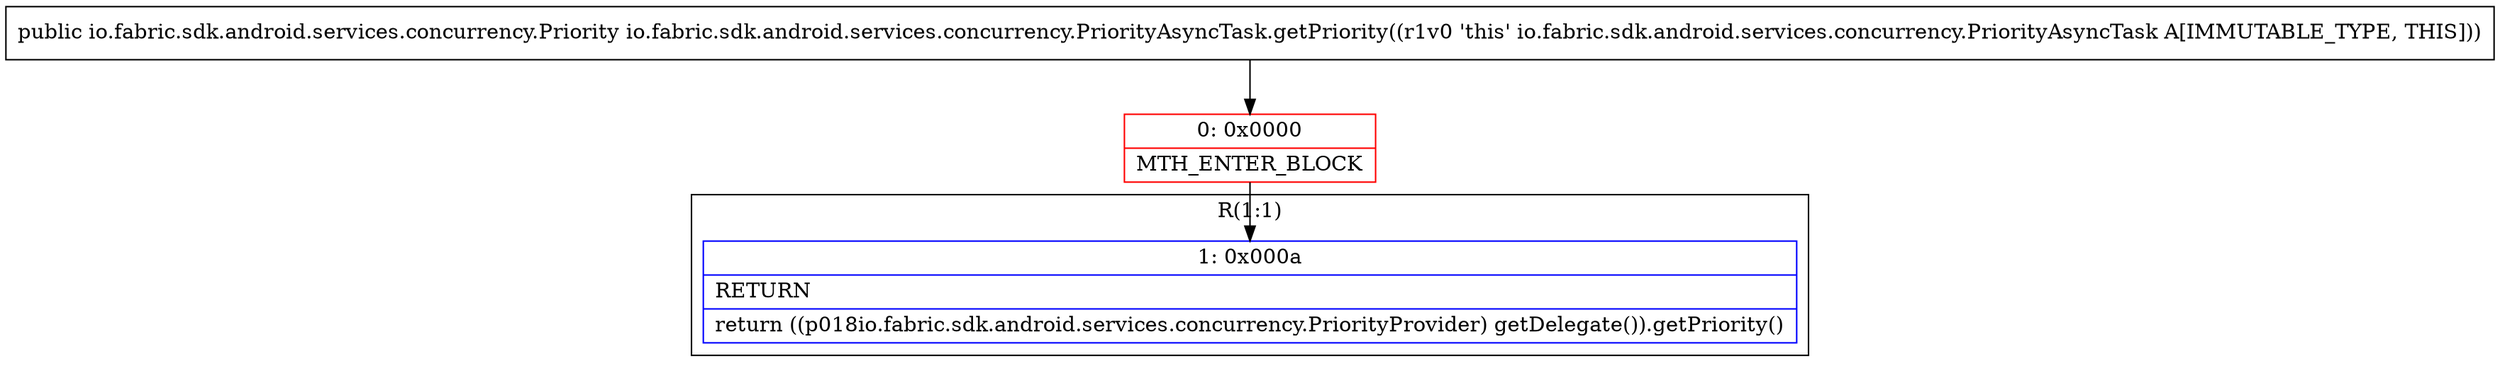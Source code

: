 digraph "CFG forio.fabric.sdk.android.services.concurrency.PriorityAsyncTask.getPriority()Lio\/fabric\/sdk\/android\/services\/concurrency\/Priority;" {
subgraph cluster_Region_1991535777 {
label = "R(1:1)";
node [shape=record,color=blue];
Node_1 [shape=record,label="{1\:\ 0x000a|RETURN\l|return ((p018io.fabric.sdk.android.services.concurrency.PriorityProvider) getDelegate()).getPriority()\l}"];
}
Node_0 [shape=record,color=red,label="{0\:\ 0x0000|MTH_ENTER_BLOCK\l}"];
MethodNode[shape=record,label="{public io.fabric.sdk.android.services.concurrency.Priority io.fabric.sdk.android.services.concurrency.PriorityAsyncTask.getPriority((r1v0 'this' io.fabric.sdk.android.services.concurrency.PriorityAsyncTask A[IMMUTABLE_TYPE, THIS])) }"];
MethodNode -> Node_0;
Node_0 -> Node_1;
}

